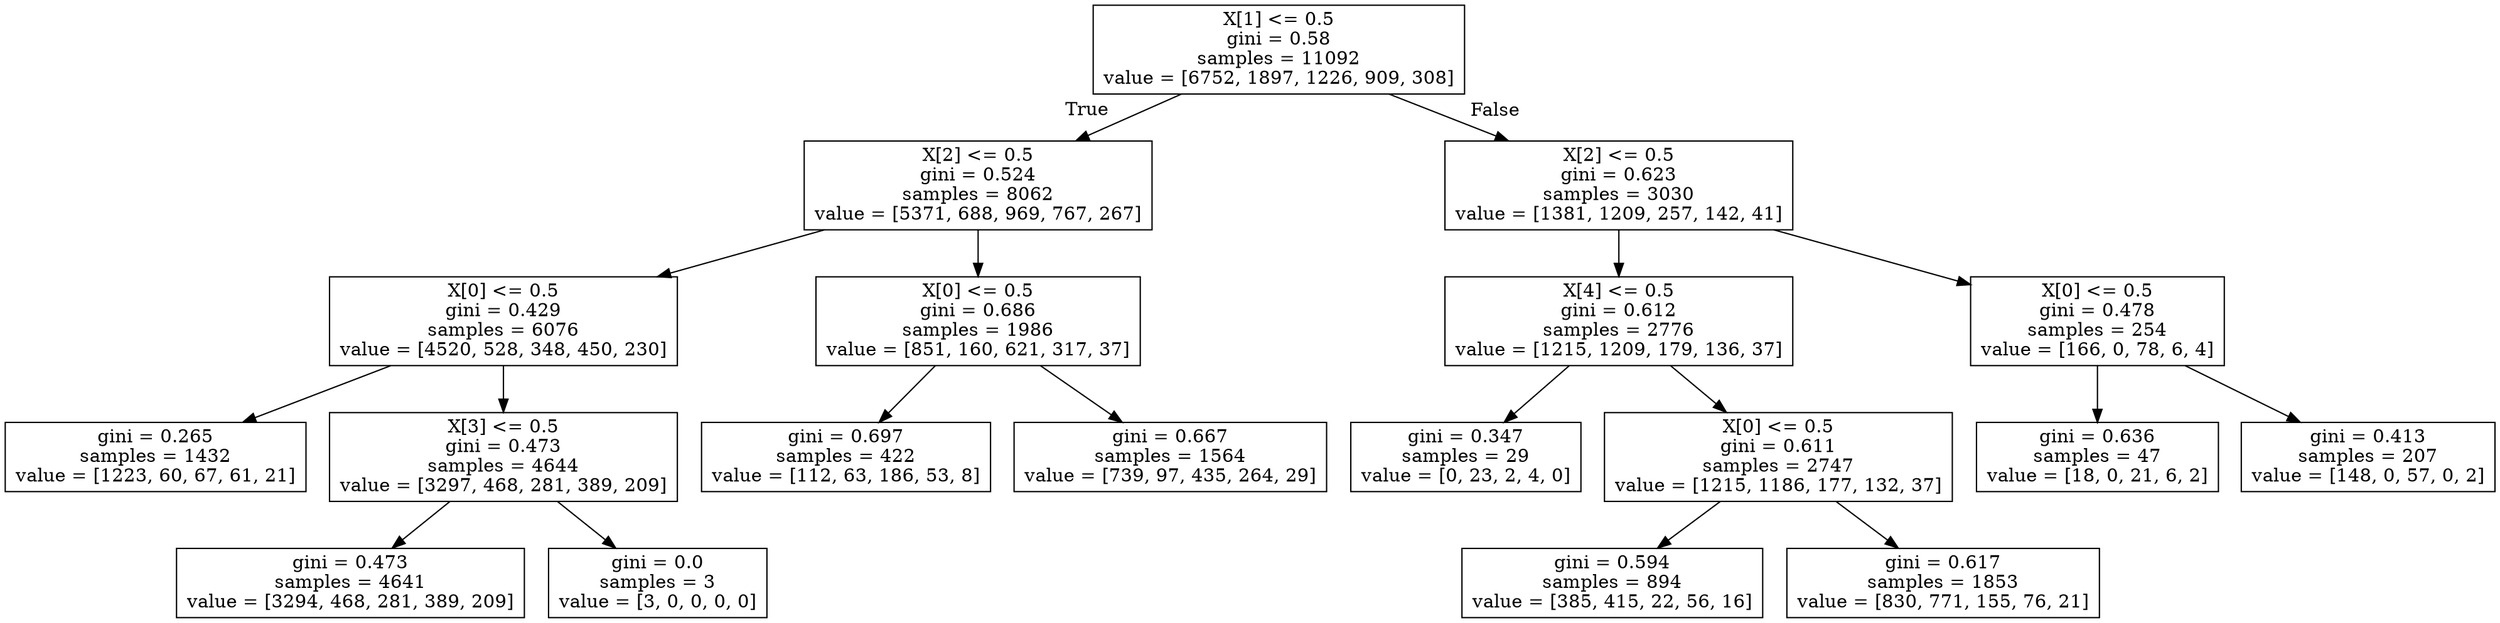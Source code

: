 digraph Tree {
node [shape=box] ;
0 [label="X[1] <= 0.5\ngini = 0.58\nsamples = 11092\nvalue = [6752, 1897, 1226, 909, 308]"] ;
1 [label="X[2] <= 0.5\ngini = 0.524\nsamples = 8062\nvalue = [5371, 688, 969, 767, 267]"] ;
0 -> 1 [labeldistance=2.5, labelangle=45, headlabel="True"] ;
2 [label="X[0] <= 0.5\ngini = 0.429\nsamples = 6076\nvalue = [4520, 528, 348, 450, 230]"] ;
1 -> 2 ;
3 [label="gini = 0.265\nsamples = 1432\nvalue = [1223, 60, 67, 61, 21]"] ;
2 -> 3 ;
4 [label="X[3] <= 0.5\ngini = 0.473\nsamples = 4644\nvalue = [3297, 468, 281, 389, 209]"] ;
2 -> 4 ;
5 [label="gini = 0.473\nsamples = 4641\nvalue = [3294, 468, 281, 389, 209]"] ;
4 -> 5 ;
6 [label="gini = 0.0\nsamples = 3\nvalue = [3, 0, 0, 0, 0]"] ;
4 -> 6 ;
7 [label="X[0] <= 0.5\ngini = 0.686\nsamples = 1986\nvalue = [851, 160, 621, 317, 37]"] ;
1 -> 7 ;
8 [label="gini = 0.697\nsamples = 422\nvalue = [112, 63, 186, 53, 8]"] ;
7 -> 8 ;
9 [label="gini = 0.667\nsamples = 1564\nvalue = [739, 97, 435, 264, 29]"] ;
7 -> 9 ;
10 [label="X[2] <= 0.5\ngini = 0.623\nsamples = 3030\nvalue = [1381, 1209, 257, 142, 41]"] ;
0 -> 10 [labeldistance=2.5, labelangle=-45, headlabel="False"] ;
11 [label="X[4] <= 0.5\ngini = 0.612\nsamples = 2776\nvalue = [1215, 1209, 179, 136, 37]"] ;
10 -> 11 ;
12 [label="gini = 0.347\nsamples = 29\nvalue = [0, 23, 2, 4, 0]"] ;
11 -> 12 ;
13 [label="X[0] <= 0.5\ngini = 0.611\nsamples = 2747\nvalue = [1215, 1186, 177, 132, 37]"] ;
11 -> 13 ;
14 [label="gini = 0.594\nsamples = 894\nvalue = [385, 415, 22, 56, 16]"] ;
13 -> 14 ;
15 [label="gini = 0.617\nsamples = 1853\nvalue = [830, 771, 155, 76, 21]"] ;
13 -> 15 ;
16 [label="X[0] <= 0.5\ngini = 0.478\nsamples = 254\nvalue = [166, 0, 78, 6, 4]"] ;
10 -> 16 ;
17 [label="gini = 0.636\nsamples = 47\nvalue = [18, 0, 21, 6, 2]"] ;
16 -> 17 ;
18 [label="gini = 0.413\nsamples = 207\nvalue = [148, 0, 57, 0, 2]"] ;
16 -> 18 ;
}
